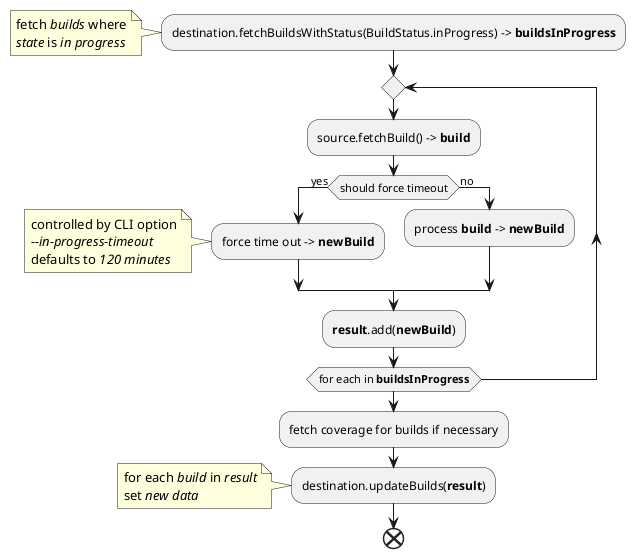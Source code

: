@startuml resync_builds_stage_activity_diagram
'https://plantuml.com/activity-diagram-beta
skinparam ConditionEndStyle hline

:destination.fetchBuildsWithStatus(BuildStatus.inProgress) -> **buildsInProgress**;
note left
    fetch //builds// where
    //state// is //in progress//
end note

repeat
    :source.fetchBuild() -> **build**;

    if (should force timeout) then (yes)
        :force time out -> **newBuild**;
        note left
            controlled by CLI option
            //--in-progress-timeout//
            defaults to //120 minutes//
        end note
    else (no)
        :process **build** -> **newBuild**;
    endif

    :**result**.add(**newBuild**);
repeatwhile (for each in **buildsInProgress**)

:fetch coverage for builds if necessary;
:destination.updateBuilds(**result**);
note left
    for each //build// in //result//
    set //new data//
end note

end

@enduml

